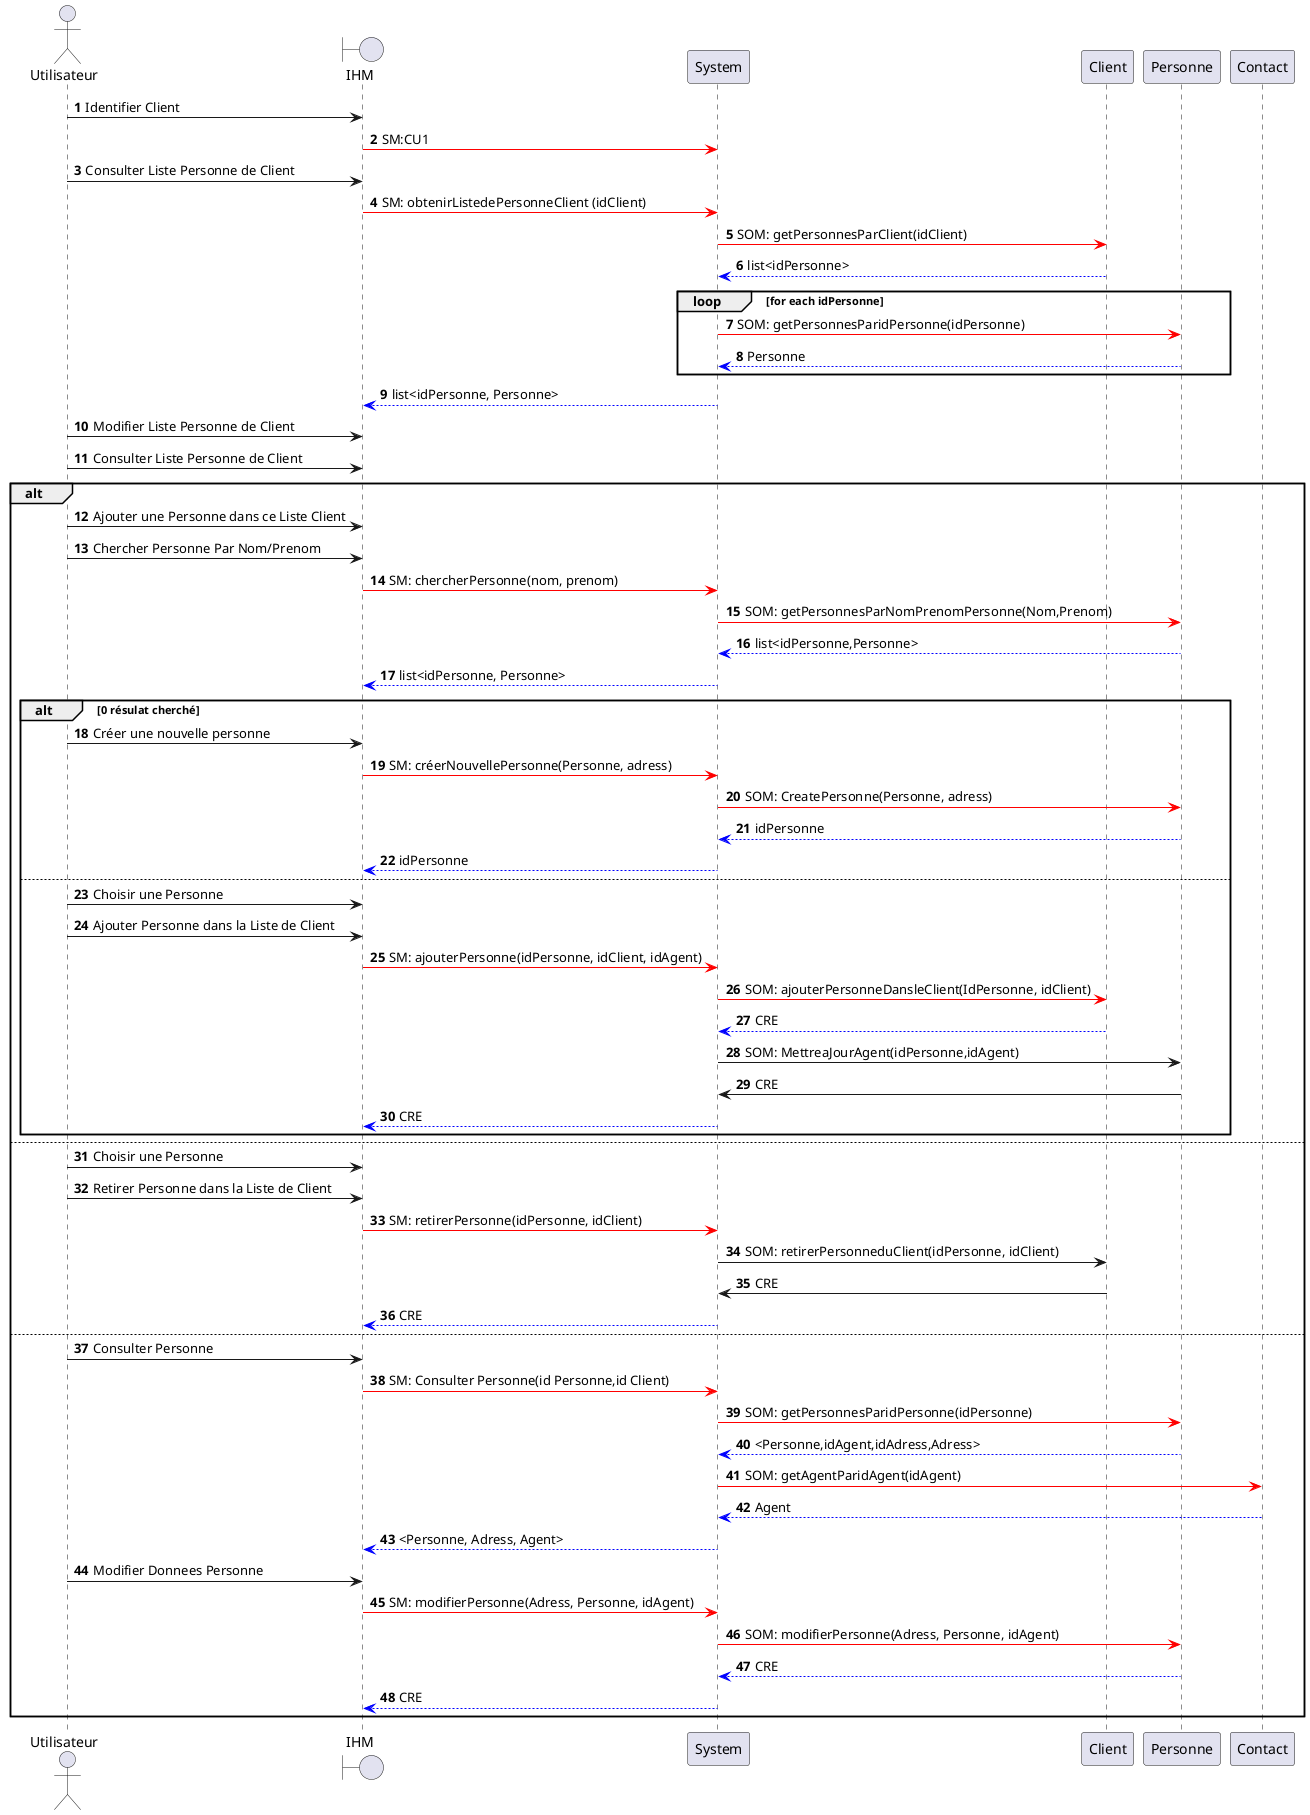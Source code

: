 @startuml

actor Utilisateur as U
boundary IHM as I
participant System as S
participant Client as C
participant Personne as P
participant Contact as Con

'在personne和Contact之间添加一个association 来储存最后一个modifier/ajouter 的Contact的Id
autonumber

U->I: Identifier Client
    I-[#red]>S: SM:CU1

U->I: Consulter Liste Personne de Client
    I-[#red]>S: SM: obtenirListedePersonneClient (idClient)
        S-[#red]>C: SOM: getPersonnesParClient(idClient)
        C-[#0000FF]->S: list<idPersonne>
        loop for each idPersonne
        S-[#red]>P: SOM: getPersonnesParidPersonne(idPersonne)
        P-[#0000FF]->S: Personne
        end

    S-[#0000FF]->I: list<idPersonne, Personne>


U->I: Modifier Liste Personne de Client
U->I: Consulter Liste Personne de Client
alt
    U->I: Ajouter une Personne dans ce Liste Client

    U->I: Chercher Personne Par Nom/Prenom
        I-[#red]>S: SM: chercherPersonne(nom, prenom)
            S-[#red]>P: SOM: getPersonnesParNomPrenomPersonne(Nom,Prenom)
            P-[#0000FF]->S: list<idPersonne,Personne>
        S-[#0000FF]->I: list<idPersonne, Personne>
    alt  0 résulat cherché
    U->I: Créer une nouvelle personne
        I-[#red]>S: SM: créerNouvellePersonne(Personne, adress)
                S-[#red]>P: SOM: CreatePersonne(Personne, adress)
                P-[#0000FF]->S: idPersonne
        S-[#0000FF]->I: idPersonne
    else
    U->I: Choisir une Personne

    U->I: Ajouter Personne dans la Liste de Client
        I-[#red]>S: SM: ajouterPersonne(idPersonne, idClient, idAgent)
            S-[#red]>C: SOM: ajouterPersonneDansleClient(IdPersonne, idClient)
            C-[#0000FF]->S: CRE
            S->P: SOM: MettreaJourAgent(idPersonne,idAgent)
            P->S: CRE
        S-[#0000FF]->I: CRE
    end
else
    U->I: Choisir une Personne
    U->I: Retirer Personne dans la Liste de Client
        I-[#red]>S: SM: retirerPersonne(idPersonne, idClient)
            S->C: SOM: retirerPersonneduClient(idPersonne, idClient)
            C->S: CRE
        S-[#0000FF]->I: CRE
else
    U->I: Consulter Personne
        I-[#red]>S: SM: Consulter Personne(id Personne,id Client)
            S-[#red]>P: SOM: getPersonnesParidPersonne(idPersonne)
            P-[#0000FF]->S: <Personne,idAgent,idAdress,Adress>
            S-[#red]>Con: SOM: getAgentParidAgent(idAgent)
            Con-[#0000FF]->S: Agent
        S-[#0000FF]->I: <Personne, Adress, Agent>
    U->I: Modifier Donnees Personne
        I-[#red]>S: SM: modifierPersonne(Adress, Personne, idAgent)
            S-[#red]>P: SOM: modifierPersonne(Adress, Personne, idAgent)
            P-[#0000FF]->S: CRE
        S-[#0000FF]->I: CRE
end
@enduml
